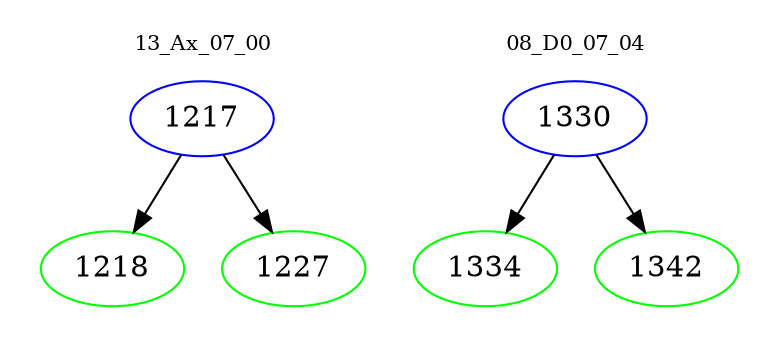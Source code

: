 digraph{
subgraph cluster_0 {
color = white
label = "13_Ax_07_00";
fontsize=10;
T0_1217 [label="1217", color="blue"]
T0_1217 -> T0_1218 [color="black"]
T0_1218 [label="1218", color="green"]
T0_1217 -> T0_1227 [color="black"]
T0_1227 [label="1227", color="green"]
}
subgraph cluster_1 {
color = white
label = "08_D0_07_04";
fontsize=10;
T1_1330 [label="1330", color="blue"]
T1_1330 -> T1_1334 [color="black"]
T1_1334 [label="1334", color="green"]
T1_1330 -> T1_1342 [color="black"]
T1_1342 [label="1342", color="green"]
}
}
